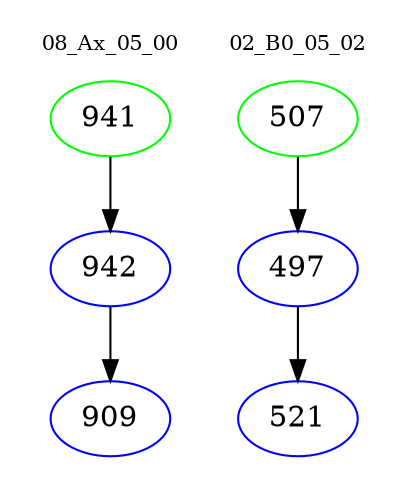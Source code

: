 digraph{
subgraph cluster_0 {
color = white
label = "08_Ax_05_00";
fontsize=10;
T0_941 [label="941", color="green"]
T0_941 -> T0_942 [color="black"]
T0_942 [label="942", color="blue"]
T0_942 -> T0_909 [color="black"]
T0_909 [label="909", color="blue"]
}
subgraph cluster_1 {
color = white
label = "02_B0_05_02";
fontsize=10;
T1_507 [label="507", color="green"]
T1_507 -> T1_497 [color="black"]
T1_497 [label="497", color="blue"]
T1_497 -> T1_521 [color="black"]
T1_521 [label="521", color="blue"]
}
}
